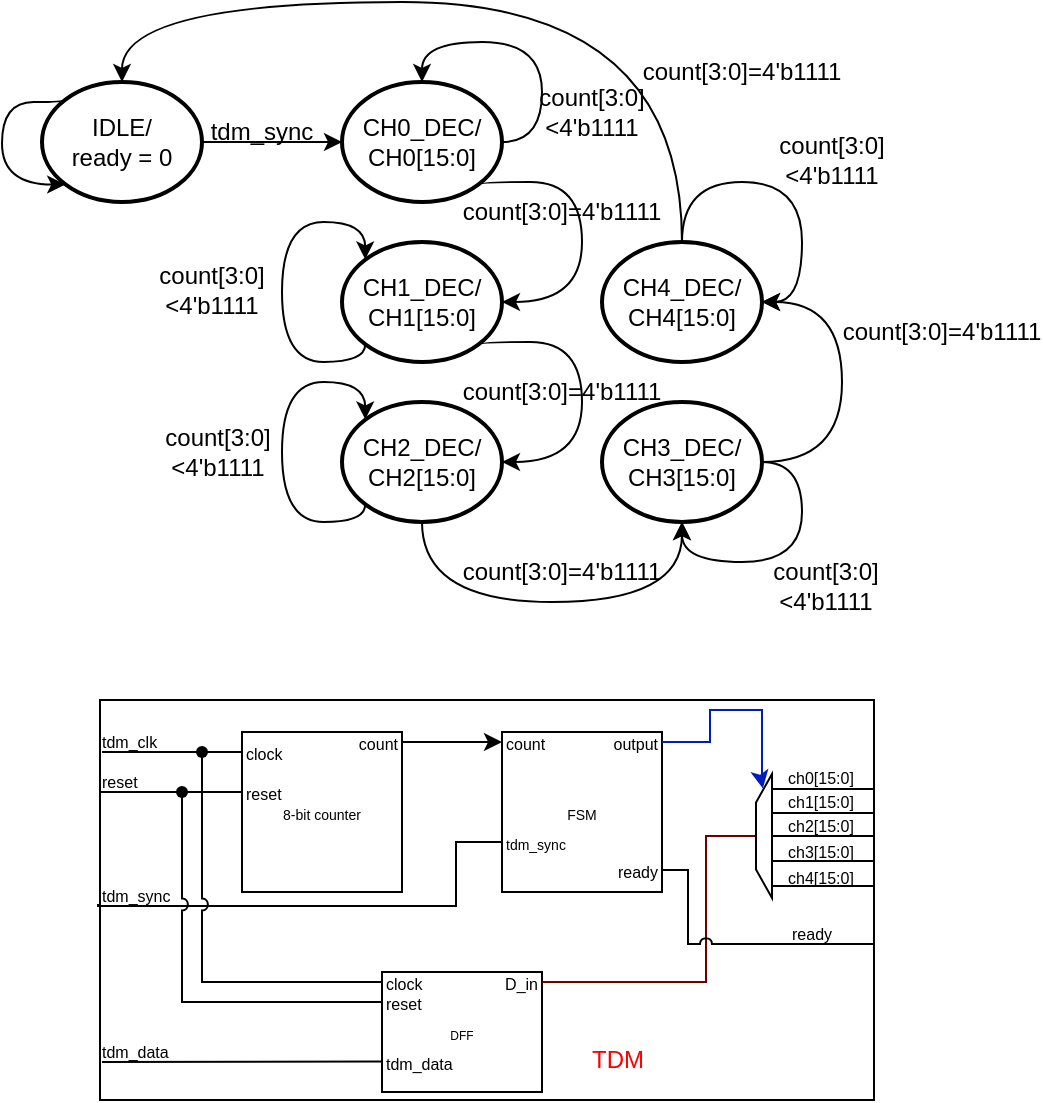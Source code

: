 <mxfile version="22.1.0" type="github">
  <diagram id="pO2yckjJLUHZ3hkfKYDs" name="Page-1">
    <mxGraphModel dx="574" dy="1122" grid="1" gridSize="1" guides="1" tooltips="1" connect="1" arrows="1" fold="1" page="1" pageScale="1" pageWidth="1169" pageHeight="827" math="0" shadow="0">
      <root>
        <mxCell id="0" />
        <mxCell id="1" parent="0" />
        <mxCell id="-irzvPiJJPFumrXj4F0A-79" value="IDLE/&lt;br&gt;ready = 0" style="strokeWidth=2;html=1;shape=mxgraph.flowchart.start_2;whiteSpace=wrap;movable=0;resizable=0;rotatable=0;deletable=0;editable=0;locked=1;connectable=0;" parent="1" vertex="1">
          <mxGeometry x="300" y="30" width="80" height="60" as="geometry" />
        </mxCell>
        <mxCell id="-irzvPiJJPFumrXj4F0A-80" value="CH0_DEC/&lt;br&gt;CH0[15:0]" style="strokeWidth=2;html=1;shape=mxgraph.flowchart.start_2;whiteSpace=wrap;movable=0;resizable=0;rotatable=0;deletable=0;editable=0;locked=1;connectable=0;" parent="1" vertex="1">
          <mxGeometry x="450" y="30" width="80" height="60" as="geometry" />
        </mxCell>
        <mxCell id="-irzvPiJJPFumrXj4F0A-81" value="CH1_DEC/&lt;br&gt;CH1[15:0]" style="strokeWidth=2;html=1;shape=mxgraph.flowchart.start_2;whiteSpace=wrap;movable=0;resizable=0;rotatable=0;deletable=0;editable=0;locked=1;connectable=0;" parent="1" vertex="1">
          <mxGeometry x="450" y="110" width="80" height="60" as="geometry" />
        </mxCell>
        <mxCell id="-irzvPiJJPFumrXj4F0A-82" value="CH4_DEC/&lt;br&gt;CH4[15:0]" style="strokeWidth=2;html=1;shape=mxgraph.flowchart.start_2;whiteSpace=wrap;movable=0;resizable=0;rotatable=0;deletable=0;editable=0;locked=1;connectable=0;" parent="1" vertex="1">
          <mxGeometry x="580" y="110" width="80" height="60" as="geometry" />
        </mxCell>
        <mxCell id="-irzvPiJJPFumrXj4F0A-83" value="CH3_DEC/&lt;br&gt;CH3[15:0]" style="strokeWidth=2;html=1;shape=mxgraph.flowchart.start_2;whiteSpace=wrap;movable=0;resizable=0;rotatable=0;deletable=0;editable=0;locked=1;connectable=0;" parent="1" vertex="1">
          <mxGeometry x="580" y="190" width="80" height="60" as="geometry" />
        </mxCell>
        <mxCell id="-irzvPiJJPFumrXj4F0A-84" value="CH2_DEC/&lt;br&gt;CH2[15:0]" style="strokeWidth=2;html=1;shape=mxgraph.flowchart.start_2;whiteSpace=wrap;movable=0;resizable=0;rotatable=0;deletable=0;editable=0;locked=1;connectable=0;" parent="1" vertex="1">
          <mxGeometry x="450" y="190" width="80" height="60" as="geometry" />
        </mxCell>
        <mxCell id="-irzvPiJJPFumrXj4F0A-85" value="" style="endArrow=classic;html=1;rounded=0;edgeStyle=orthogonalEdgeStyle;curved=1;entryX=1;entryY=0.5;entryDx=0;entryDy=0;entryPerimeter=0;exitX=0.855;exitY=0.855;exitDx=0;exitDy=0;exitPerimeter=0;movable=0;resizable=0;rotatable=0;deletable=0;editable=0;locked=1;connectable=0;" parent="1" source="-irzvPiJJPFumrXj4F0A-80" target="-irzvPiJJPFumrXj4F0A-81" edge="1">
          <mxGeometry width="50" height="50" relative="1" as="geometry">
            <mxPoint x="580" y="50" as="sourcePoint" />
            <mxPoint x="676" y="50" as="targetPoint" />
            <Array as="points">
              <mxPoint x="518" y="80" />
              <mxPoint x="570" y="80" />
              <mxPoint x="570" y="140" />
            </Array>
          </mxGeometry>
        </mxCell>
        <mxCell id="-irzvPiJJPFumrXj4F0A-86" value="" style="endArrow=classic;html=1;rounded=0;edgeStyle=orthogonalEdgeStyle;curved=1;entryX=1;entryY=0.5;entryDx=0;entryDy=0;entryPerimeter=0;exitX=0.855;exitY=0.855;exitDx=0;exitDy=0;exitPerimeter=0;movable=0;resizable=0;rotatable=0;deletable=0;editable=0;locked=1;connectable=0;" parent="1" source="-irzvPiJJPFumrXj4F0A-81" target="-irzvPiJJPFumrXj4F0A-84" edge="1">
          <mxGeometry width="50" height="50" relative="1" as="geometry">
            <mxPoint x="530" y="160" as="sourcePoint" />
            <mxPoint x="530" y="240" as="targetPoint" />
            <Array as="points">
              <mxPoint x="518" y="160" />
              <mxPoint x="570" y="160" />
              <mxPoint x="570" y="220" />
            </Array>
          </mxGeometry>
        </mxCell>
        <mxCell id="-irzvPiJJPFumrXj4F0A-87" value="" style="endArrow=classic;html=1;rounded=0;edgeStyle=orthogonalEdgeStyle;curved=1;entryX=0.5;entryY=1;entryDx=0;entryDy=0;entryPerimeter=0;exitX=0.5;exitY=1;exitDx=0;exitDy=0;exitPerimeter=0;movable=0;resizable=0;rotatable=0;deletable=0;editable=0;locked=1;connectable=0;" parent="1" source="-irzvPiJJPFumrXj4F0A-84" target="-irzvPiJJPFumrXj4F0A-83" edge="1">
          <mxGeometry width="50" height="50" relative="1" as="geometry">
            <mxPoint x="528" y="171" as="sourcePoint" />
            <mxPoint x="540" y="230" as="targetPoint" />
            <Array as="points">
              <mxPoint x="490" y="290" />
              <mxPoint x="620" y="290" />
            </Array>
          </mxGeometry>
        </mxCell>
        <mxCell id="-irzvPiJJPFumrXj4F0A-88" value="" style="endArrow=classic;html=1;rounded=0;edgeStyle=orthogonalEdgeStyle;curved=1;exitX=1;exitY=0.5;exitDx=0;exitDy=0;exitPerimeter=0;entryX=1;entryY=0.5;entryDx=0;entryDy=0;entryPerimeter=0;movable=0;resizable=0;rotatable=0;deletable=0;editable=0;locked=1;connectable=0;" parent="1" source="-irzvPiJJPFumrXj4F0A-83" target="-irzvPiJJPFumrXj4F0A-82" edge="1">
          <mxGeometry width="50" height="50" relative="1" as="geometry">
            <mxPoint x="690" y="151" as="sourcePoint" />
            <mxPoint x="730" y="240" as="targetPoint" />
            <Array as="points">
              <mxPoint x="700" y="220" />
              <mxPoint x="700" y="140" />
            </Array>
          </mxGeometry>
        </mxCell>
        <mxCell id="-irzvPiJJPFumrXj4F0A-89" value="" style="endArrow=classic;html=1;rounded=0;entryX=0;entryY=0.5;entryDx=0;entryDy=0;entryPerimeter=0;exitX=1;exitY=0.5;exitDx=0;exitDy=0;exitPerimeter=0;movable=0;resizable=0;rotatable=0;deletable=0;editable=0;locked=1;connectable=0;" parent="1" source="-irzvPiJJPFumrXj4F0A-79" target="-irzvPiJJPFumrXj4F0A-80" edge="1">
          <mxGeometry width="50" height="50" relative="1" as="geometry">
            <mxPoint x="380" y="85" as="sourcePoint" />
            <mxPoint x="430" y="35" as="targetPoint" />
          </mxGeometry>
        </mxCell>
        <mxCell id="-irzvPiJJPFumrXj4F0A-90" value="" style="endArrow=classic;html=1;rounded=0;edgeStyle=orthogonalEdgeStyle;curved=1;exitX=0.5;exitY=0;exitDx=0;exitDy=0;exitPerimeter=0;entryX=0.5;entryY=0;entryDx=0;entryDy=0;entryPerimeter=0;movable=0;resizable=0;rotatable=0;deletable=0;editable=0;locked=1;connectable=0;" parent="1" source="-irzvPiJJPFumrXj4F0A-82" target="-irzvPiJJPFumrXj4F0A-79" edge="1">
          <mxGeometry width="50" height="50" relative="1" as="geometry">
            <mxPoint x="610" y="80" as="sourcePoint" />
            <mxPoint x="610" as="targetPoint" />
            <Array as="points">
              <mxPoint x="620" y="-10" />
              <mxPoint x="340" y="-10" />
            </Array>
          </mxGeometry>
        </mxCell>
        <mxCell id="-irzvPiJJPFumrXj4F0A-91" value="tdm_sync" style="text;html=1;strokeColor=none;fillColor=none;align=center;verticalAlign=middle;whiteSpace=wrap;rounded=0;movable=0;resizable=0;rotatable=0;deletable=0;editable=0;locked=1;connectable=0;" parent="1" vertex="1">
          <mxGeometry x="380" y="40" width="60" height="30" as="geometry" />
        </mxCell>
        <mxCell id="-irzvPiJJPFumrXj4F0A-92" value="" style="endArrow=classic;html=1;rounded=0;edgeStyle=orthogonalEdgeStyle;curved=1;entryX=0.145;entryY=0.855;entryDx=0;entryDy=0;entryPerimeter=0;exitX=0.145;exitY=0.145;exitDx=0;exitDy=0;exitPerimeter=0;movable=0;resizable=0;rotatable=0;deletable=0;editable=0;locked=1;connectable=0;" parent="1" source="-irzvPiJJPFumrXj4F0A-79" target="-irzvPiJJPFumrXj4F0A-79" edge="1">
          <mxGeometry width="50" height="50" relative="1" as="geometry">
            <mxPoint x="169.97" y="140" as="sourcePoint" />
            <mxPoint x="299.97" y="140" as="targetPoint" />
            <Array as="points">
              <mxPoint x="312" y="40" />
              <mxPoint x="280" y="40" />
              <mxPoint x="280" y="81" />
            </Array>
          </mxGeometry>
        </mxCell>
        <mxCell id="-irzvPiJJPFumrXj4F0A-95" value="count[3:0]=4&#39;b1111" style="text;html=1;strokeColor=none;fillColor=none;align=center;verticalAlign=middle;whiteSpace=wrap;rounded=0;movable=0;resizable=0;rotatable=0;deletable=0;editable=0;locked=1;connectable=0;" parent="1" vertex="1">
          <mxGeometry x="530" y="80" width="60" height="30" as="geometry" />
        </mxCell>
        <mxCell id="-irzvPiJJPFumrXj4F0A-96" value="count[3:0]=4&#39;b1111" style="text;html=1;strokeColor=none;fillColor=none;align=center;verticalAlign=middle;whiteSpace=wrap;rounded=0;movable=0;resizable=0;rotatable=0;deletable=0;editable=0;locked=1;connectable=0;" parent="1" vertex="1">
          <mxGeometry x="530" y="170" width="60" height="30" as="geometry" />
        </mxCell>
        <mxCell id="-irzvPiJJPFumrXj4F0A-97" value="count[3:0]=4&#39;b1111" style="text;html=1;strokeColor=none;fillColor=none;align=center;verticalAlign=middle;whiteSpace=wrap;rounded=0;movable=0;resizable=0;rotatable=0;deletable=0;editable=0;locked=1;connectable=0;" parent="1" vertex="1">
          <mxGeometry x="530" y="260" width="60" height="30" as="geometry" />
        </mxCell>
        <mxCell id="-irzvPiJJPFumrXj4F0A-98" value="count[3:0]=4&#39;b1111" style="text;html=1;strokeColor=none;fillColor=none;align=center;verticalAlign=middle;whiteSpace=wrap;rounded=0;movable=0;resizable=0;rotatable=0;deletable=0;editable=0;locked=1;connectable=0;" parent="1" vertex="1">
          <mxGeometry x="720" y="140" width="60" height="30" as="geometry" />
        </mxCell>
        <mxCell id="-irzvPiJJPFumrXj4F0A-99" value="count[3:0]=4&#39;b1111" style="text;html=1;strokeColor=none;fillColor=none;align=center;verticalAlign=middle;whiteSpace=wrap;rounded=0;movable=0;resizable=0;rotatable=0;deletable=0;editable=0;locked=1;connectable=0;" parent="1" vertex="1">
          <mxGeometry x="620" y="10" width="60" height="30" as="geometry" />
        </mxCell>
        <mxCell id="-irzvPiJJPFumrXj4F0A-100" value="" style="endArrow=classic;html=1;rounded=0;edgeStyle=orthogonalEdgeStyle;curved=1;exitX=1;exitY=0.5;exitDx=0;exitDy=0;exitPerimeter=0;entryX=0.5;entryY=0;entryDx=0;entryDy=0;entryPerimeter=0;movable=0;resizable=0;rotatable=0;deletable=0;editable=0;locked=1;connectable=0;" parent="1" source="-irzvPiJJPFumrXj4F0A-80" target="-irzvPiJJPFumrXj4F0A-80" edge="1">
          <mxGeometry width="50" height="50" relative="1" as="geometry">
            <mxPoint x="630" y="120" as="sourcePoint" />
            <mxPoint x="350" y="40" as="targetPoint" />
            <Array as="points">
              <mxPoint x="550" y="60" />
              <mxPoint x="550" y="10" />
              <mxPoint x="490" y="10" />
            </Array>
          </mxGeometry>
        </mxCell>
        <mxCell id="-irzvPiJJPFumrXj4F0A-101" value="" style="endArrow=classic;html=1;rounded=0;edgeStyle=orthogonalEdgeStyle;curved=1;exitX=0.145;exitY=0.855;exitDx=0;exitDy=0;exitPerimeter=0;entryX=0.145;entryY=0.145;entryDx=0;entryDy=0;entryPerimeter=0;movable=0;resizable=0;rotatable=0;deletable=0;editable=0;locked=1;connectable=0;" parent="1" source="-irzvPiJJPFumrXj4F0A-81" target="-irzvPiJJPFumrXj4F0A-81" edge="1">
          <mxGeometry width="50" height="50" relative="1" as="geometry">
            <mxPoint x="400.03" y="260" as="sourcePoint" />
            <mxPoint x="360.03" y="230" as="targetPoint" />
            <Array as="points">
              <mxPoint x="462" y="170" />
              <mxPoint x="420" y="170" />
              <mxPoint x="420" y="100" />
              <mxPoint x="462" y="100" />
            </Array>
          </mxGeometry>
        </mxCell>
        <mxCell id="-irzvPiJJPFumrXj4F0A-102" value="" style="endArrow=classic;html=1;rounded=0;edgeStyle=orthogonalEdgeStyle;curved=1;exitX=0.145;exitY=0.855;exitDx=0;exitDy=0;exitPerimeter=0;entryX=0.145;entryY=0.145;entryDx=0;entryDy=0;entryPerimeter=0;movable=0;resizable=0;rotatable=0;deletable=0;editable=0;locked=1;connectable=0;" parent="1" source="-irzvPiJJPFumrXj4F0A-84" target="-irzvPiJJPFumrXj4F0A-84" edge="1">
          <mxGeometry width="50" height="50" relative="1" as="geometry">
            <mxPoint x="440" y="241" as="sourcePoint" />
            <mxPoint x="440" y="199" as="targetPoint" />
            <Array as="points">
              <mxPoint x="462" y="250" />
              <mxPoint x="420" y="250" />
              <mxPoint x="420" y="180" />
              <mxPoint x="462" y="180" />
            </Array>
          </mxGeometry>
        </mxCell>
        <mxCell id="-irzvPiJJPFumrXj4F0A-103" value="" style="endArrow=classic;html=1;rounded=0;edgeStyle=orthogonalEdgeStyle;curved=1;exitX=1;exitY=0.5;exitDx=0;exitDy=0;exitPerimeter=0;entryX=0.5;entryY=1;entryDx=0;entryDy=0;entryPerimeter=0;movable=0;resizable=0;rotatable=0;deletable=0;editable=0;locked=1;connectable=0;" parent="1" source="-irzvPiJJPFumrXj4F0A-83" target="-irzvPiJJPFumrXj4F0A-83" edge="1">
          <mxGeometry width="50" height="50" relative="1" as="geometry">
            <mxPoint x="740" y="220" as="sourcePoint" />
            <mxPoint x="700" y="190" as="targetPoint" />
            <Array as="points">
              <mxPoint x="680" y="220" />
              <mxPoint x="680" y="270" />
              <mxPoint x="620" y="270" />
            </Array>
          </mxGeometry>
        </mxCell>
        <mxCell id="-irzvPiJJPFumrXj4F0A-104" value="" style="endArrow=classic;html=1;rounded=0;edgeStyle=orthogonalEdgeStyle;curved=1;exitX=0.5;exitY=0;exitDx=0;exitDy=0;exitPerimeter=0;entryX=1;entryY=0.5;entryDx=0;entryDy=0;entryPerimeter=0;movable=0;resizable=0;rotatable=0;deletable=0;editable=0;locked=1;connectable=0;" parent="1" source="-irzvPiJJPFumrXj4F0A-82" target="-irzvPiJJPFumrXj4F0A-82" edge="1">
          <mxGeometry width="50" height="50" relative="1" as="geometry">
            <mxPoint x="710" y="70" as="sourcePoint" />
            <mxPoint x="670" y="100" as="targetPoint" />
            <Array as="points">
              <mxPoint x="620" y="80" />
              <mxPoint x="680" y="80" />
              <mxPoint x="680" y="140" />
            </Array>
          </mxGeometry>
        </mxCell>
        <mxCell id="-irzvPiJJPFumrXj4F0A-75" value="" style="rounded=0;whiteSpace=wrap;html=1;movable=0;resizable=0;rotatable=0;deletable=0;editable=0;locked=1;connectable=0;" parent="1" vertex="1">
          <mxGeometry x="329" y="339" width="387" height="200" as="geometry" />
        </mxCell>
        <mxCell id="-irzvPiJJPFumrXj4F0A-76" value="&lt;font style=&quot;font-size: 7px;&quot;&gt;FSM&lt;/font&gt;" style="rounded=0;whiteSpace=wrap;html=1;movable=0;resizable=0;rotatable=0;deletable=0;editable=0;locked=1;connectable=0;container=0;" parent="1" vertex="1">
          <mxGeometry x="530" y="355" width="80" height="80" as="geometry" />
        </mxCell>
        <mxCell id="-irzvPiJJPFumrXj4F0A-78" value="&lt;font style=&quot;font-size: 8px;&quot;&gt;count&lt;/font&gt;" style="text;html=1;strokeColor=none;fillColor=none;align=left;verticalAlign=middle;whiteSpace=wrap;rounded=0;movable=0;resizable=0;rotatable=0;deletable=0;editable=0;locked=1;connectable=0;container=0;" parent="1" vertex="1">
          <mxGeometry x="530" y="355" width="60" height="10" as="geometry" />
        </mxCell>
        <mxCell id="-irzvPiJJPFumrXj4F0A-105" value="&lt;font style=&quot;font-size: 7px;&quot;&gt;tdm_sync&lt;/font&gt;" style="text;html=1;strokeColor=none;fillColor=none;align=left;verticalAlign=middle;whiteSpace=wrap;rounded=0;movable=0;resizable=0;rotatable=0;deletable=0;editable=0;locked=1;connectable=0;container=0;" parent="1" vertex="1">
          <mxGeometry x="530" y="405" width="60" height="10" as="geometry" />
        </mxCell>
        <mxCell id="PHXaZqlkiY236tPAjjlE-12" style="edgeStyle=orthogonalEdgeStyle;rounded=0;orthogonalLoop=1;jettySize=auto;html=1;exitX=1;exitY=0.5;exitDx=0;exitDy=0;fillColor=#0050ef;strokeColor=#001DBC;entryX=0.116;entryY=0.427;entryDx=0;entryDy=0;entryPerimeter=0;movable=0;resizable=0;rotatable=0;deletable=0;editable=0;locked=1;connectable=0;" edge="1" parent="1" source="-irzvPiJJPFumrXj4F0A-106" target="PHXaZqlkiY236tPAjjlE-14">
          <mxGeometry relative="1" as="geometry">
            <mxPoint x="597" y="347" as="sourcePoint" />
            <mxPoint x="635" y="389" as="targetPoint" />
            <Array as="points">
              <mxPoint x="634" y="360" />
              <mxPoint x="634" y="344" />
              <mxPoint x="660" y="344" />
              <mxPoint x="660" y="381" />
              <mxPoint x="660" y="381" />
            </Array>
          </mxGeometry>
        </mxCell>
        <mxCell id="-irzvPiJJPFumrXj4F0A-106" value="&lt;font style=&quot;font-size: 8px;&quot;&gt;output&lt;/font&gt;" style="text;html=1;strokeColor=none;fillColor=none;align=right;verticalAlign=middle;whiteSpace=wrap;rounded=0;movable=0;resizable=0;rotatable=0;deletable=0;editable=0;locked=1;connectable=0;container=0;" parent="1" vertex="1">
          <mxGeometry x="550" y="355" width="60" height="10" as="geometry" />
        </mxCell>
        <mxCell id="-irzvPiJJPFumrXj4F0A-117" value="&lt;font style=&quot;font-size: 6px;&quot;&gt;DFF&lt;/font&gt;" style="rounded=0;whiteSpace=wrap;html=1;movable=0;resizable=0;rotatable=0;deletable=0;editable=0;locked=1;connectable=0;container=0;" parent="1" vertex="1">
          <mxGeometry x="470" y="475" width="80" height="60" as="geometry" />
        </mxCell>
        <mxCell id="-irzvPiJJPFumrXj4F0A-118" value="&lt;font style=&quot;font-size: 7px;&quot;&gt;8-bit counter&lt;/font&gt;" style="rounded=0;whiteSpace=wrap;html=1;movable=0;resizable=0;rotatable=0;deletable=0;editable=0;locked=1;connectable=0;container=0;" parent="1" vertex="1">
          <mxGeometry x="400" y="355" width="80" height="80" as="geometry" />
        </mxCell>
        <mxCell id="-irzvPiJJPFumrXj4F0A-119" value="&lt;font style=&quot;font-size: 8px;&quot;&gt;clock&lt;/font&gt;" style="text;html=1;strokeColor=none;fillColor=none;align=left;verticalAlign=middle;whiteSpace=wrap;rounded=0;movable=0;resizable=0;rotatable=0;deletable=0;editable=0;locked=1;connectable=0;container=0;" parent="1" vertex="1">
          <mxGeometry x="400" y="360" width="60" height="10" as="geometry" />
        </mxCell>
        <mxCell id="-irzvPiJJPFumrXj4F0A-120" value="&lt;span style=&quot;font-size: 8px;&quot;&gt;reset&lt;/span&gt;" style="text;html=1;strokeColor=none;fillColor=none;align=left;verticalAlign=middle;whiteSpace=wrap;rounded=0;movable=0;resizable=0;rotatable=0;deletable=0;editable=0;locked=1;connectable=0;container=0;" parent="1" vertex="1">
          <mxGeometry x="400" y="380" width="60" height="10" as="geometry" />
        </mxCell>
        <mxCell id="PHXaZqlkiY236tPAjjlE-7" style="edgeStyle=orthogonalEdgeStyle;rounded=0;orthogonalLoop=1;jettySize=auto;html=1;entryX=0;entryY=0.5;entryDx=0;entryDy=0;movable=0;resizable=0;rotatable=0;deletable=0;editable=0;locked=1;connectable=0;" edge="1" parent="1" source="-irzvPiJJPFumrXj4F0A-121" target="-irzvPiJJPFumrXj4F0A-78">
          <mxGeometry relative="1" as="geometry">
            <mxPoint x="519.784" y="373" as="targetPoint" />
          </mxGeometry>
        </mxCell>
        <mxCell id="-irzvPiJJPFumrXj4F0A-121" value="&lt;span style=&quot;font-size: 8px;&quot;&gt;count&lt;/span&gt;" style="text;html=1;strokeColor=none;fillColor=none;align=right;verticalAlign=middle;whiteSpace=wrap;rounded=0;movable=0;resizable=0;rotatable=0;deletable=0;editable=0;locked=1;connectable=0;container=0;" parent="1" vertex="1">
          <mxGeometry x="420" y="355" width="60" height="10" as="geometry" />
        </mxCell>
        <mxCell id="-irzvPiJJPFumrXj4F0A-122" value="&lt;font style=&quot;font-size: 8px;&quot;&gt;clock&lt;/font&gt;" style="text;html=1;strokeColor=none;fillColor=none;align=left;verticalAlign=middle;whiteSpace=wrap;rounded=0;movable=0;resizable=0;rotatable=0;deletable=0;editable=0;locked=1;connectable=0;container=0;" parent="1" vertex="1">
          <mxGeometry x="470" y="475" width="60" height="10" as="geometry" />
        </mxCell>
        <mxCell id="-irzvPiJJPFumrXj4F0A-123" value="&lt;span style=&quot;font-size: 8px;&quot;&gt;reset&lt;/span&gt;" style="text;html=1;strokeColor=none;fillColor=none;align=left;verticalAlign=middle;whiteSpace=wrap;rounded=0;movable=0;resizable=0;rotatable=0;deletable=0;editable=0;locked=1;connectable=0;container=0;" parent="1" vertex="1">
          <mxGeometry x="470" y="485" width="60" height="10" as="geometry" />
        </mxCell>
        <mxCell id="-irzvPiJJPFumrXj4F0A-124" value="&lt;font style=&quot;font-size: 8px;&quot;&gt;tdm_data&lt;/font&gt;" style="text;html=1;strokeColor=none;fillColor=none;align=left;verticalAlign=middle;whiteSpace=wrap;rounded=0;movable=0;resizable=0;rotatable=0;deletable=0;editable=0;locked=1;connectable=0;container=0;" parent="1" vertex="1">
          <mxGeometry x="470" y="515" width="60" height="10" as="geometry" />
        </mxCell>
        <mxCell id="-irzvPiJJPFumrXj4F0A-125" value="" style="endArrow=none;html=1;rounded=0;endFill=0;movable=0;resizable=0;rotatable=0;deletable=0;editable=0;locked=1;connectable=0;entryX=0.005;entryY=0.515;entryDx=0;entryDy=0;entryPerimeter=0;" parent="1" edge="1" target="PHXaZqlkiY236tPAjjlE-1">
          <mxGeometry width="50" height="50" relative="1" as="geometry">
            <mxPoint x="330" y="365" as="sourcePoint" />
            <mxPoint x="400" y="364.76" as="targetPoint" />
          </mxGeometry>
        </mxCell>
        <mxCell id="-irzvPiJJPFumrXj4F0A-129" value="" style="endArrow=none;html=1;rounded=0;endFill=0;movable=0;resizable=0;rotatable=0;deletable=0;editable=0;locked=1;connectable=0;" parent="1" edge="1" source="PHXaZqlkiY236tPAjjlE-4">
          <mxGeometry width="50" height="50" relative="1" as="geometry">
            <mxPoint x="370" y="492" as="sourcePoint" />
            <mxPoint x="370" y="385" as="targetPoint" />
          </mxGeometry>
        </mxCell>
        <mxCell id="-irzvPiJJPFumrXj4F0A-134" value="" style="endArrow=none;html=1;rounded=0;endFill=0;movable=0;resizable=0;rotatable=0;deletable=0;editable=0;locked=1;connectable=0;" parent="1" edge="1">
          <mxGeometry width="50" height="50" relative="1" as="geometry">
            <mxPoint x="330" y="520" as="sourcePoint" />
            <mxPoint x="470" y="519.76" as="targetPoint" />
          </mxGeometry>
        </mxCell>
        <mxCell id="PHXaZqlkiY236tPAjjlE-13" style="edgeStyle=orthogonalEdgeStyle;rounded=0;orthogonalLoop=1;jettySize=auto;html=1;exitX=1;exitY=0.5;exitDx=0;exitDy=0;entryX=0.5;entryY=1;entryDx=0;entryDy=0;fillColor=#a20025;strokeColor=#6F0000;endArrow=none;endFill=0;jumpStyle=arc;movable=0;resizable=0;rotatable=0;deletable=0;editable=0;locked=1;connectable=0;" edge="1" parent="1" source="-irzvPiJJPFumrXj4F0A-135" target="PHXaZqlkiY236tPAjjlE-14">
          <mxGeometry relative="1" as="geometry">
            <mxPoint x="648.75" y="395.0" as="targetPoint" />
            <Array as="points">
              <mxPoint x="632" y="480" />
              <mxPoint x="632" y="407" />
            </Array>
          </mxGeometry>
        </mxCell>
        <mxCell id="-irzvPiJJPFumrXj4F0A-135" value="&lt;span style=&quot;font-size: 8px;&quot;&gt;D_in&lt;/span&gt;" style="text;html=1;strokeColor=none;fillColor=none;align=right;verticalAlign=middle;whiteSpace=wrap;rounded=0;movable=0;resizable=0;rotatable=0;deletable=0;editable=0;locked=1;connectable=0;container=0;" parent="1" vertex="1">
          <mxGeometry x="490" y="475" width="60" height="10" as="geometry" />
        </mxCell>
        <mxCell id="-irzvPiJJPFumrXj4F0A-139" value="&lt;span style=&quot;font-size: 8px;&quot;&gt;ch4[15:0]&lt;/span&gt;" style="text;html=1;strokeColor=none;fillColor=none;align=left;verticalAlign=middle;whiteSpace=wrap;rounded=0;movable=0;resizable=0;rotatable=0;deletable=0;editable=0;locked=1;connectable=0;container=0;" parent="1" vertex="1">
          <mxGeometry x="671" y="422" width="60" height="10" as="geometry" />
        </mxCell>
        <mxCell id="-irzvPiJJPFumrXj4F0A-140" value="&lt;span style=&quot;font-size: 8px;&quot;&gt;ch3[15:0]&lt;/span&gt;" style="text;html=1;strokeColor=none;fillColor=none;align=left;verticalAlign=middle;whiteSpace=wrap;rounded=0;movable=0;resizable=0;rotatable=0;deletable=0;editable=0;locked=1;connectable=0;container=0;" parent="1" vertex="1">
          <mxGeometry x="671" y="409" width="60" height="10" as="geometry" />
        </mxCell>
        <mxCell id="-irzvPiJJPFumrXj4F0A-141" value="&lt;span style=&quot;font-size: 8px;&quot;&gt;ch1[15:0]&lt;/span&gt;" style="text;html=1;strokeColor=none;fillColor=none;align=left;verticalAlign=middle;whiteSpace=wrap;rounded=0;movable=0;resizable=0;rotatable=0;deletable=0;editable=0;locked=1;connectable=0;container=0;" parent="1" vertex="1">
          <mxGeometry x="671" y="384" width="60" height="10" as="geometry" />
        </mxCell>
        <mxCell id="-irzvPiJJPFumrXj4F0A-142" value="&lt;span style=&quot;font-size: 8px;&quot;&gt;ch2[15:0]&lt;/span&gt;" style="text;html=1;strokeColor=none;fillColor=none;align=left;verticalAlign=middle;whiteSpace=wrap;rounded=0;movable=0;resizable=0;rotatable=0;deletable=0;editable=0;locked=1;connectable=0;container=0;" parent="1" vertex="1">
          <mxGeometry x="671" y="396" width="60" height="10" as="geometry" />
        </mxCell>
        <mxCell id="-irzvPiJJPFumrXj4F0A-143" value="&lt;span style=&quot;font-size: 8px;&quot;&gt;ch0[15:0]&lt;/span&gt;" style="text;html=1;strokeColor=none;fillColor=none;align=left;verticalAlign=middle;whiteSpace=wrap;rounded=0;movable=0;resizable=0;rotatable=0;deletable=0;editable=0;locked=1;connectable=0;container=0;" parent="1" vertex="1">
          <mxGeometry x="671" y="372" width="60" height="10" as="geometry" />
        </mxCell>
        <mxCell id="PHXaZqlkiY236tPAjjlE-9" style="edgeStyle=orthogonalEdgeStyle;rounded=0;orthogonalLoop=1;jettySize=auto;html=1;exitX=0;exitY=1;exitDx=0;exitDy=0;entryX=0;entryY=0.5;entryDx=0;entryDy=0;endArrow=none;endFill=0;movable=0;resizable=0;rotatable=0;deletable=0;editable=0;locked=1;connectable=0;" edge="1" parent="1" source="-irzvPiJJPFumrXj4F0A-144" target="-irzvPiJJPFumrXj4F0A-105">
          <mxGeometry relative="1" as="geometry">
            <Array as="points">
              <mxPoint x="507" y="442" />
              <mxPoint x="507" y="410" />
            </Array>
          </mxGeometry>
        </mxCell>
        <mxCell id="-irzvPiJJPFumrXj4F0A-144" value="&lt;span style=&quot;font-size: 8px;&quot;&gt;tdm_sync&lt;/span&gt;" style="text;html=1;strokeColor=none;fillColor=none;align=left;verticalAlign=middle;whiteSpace=wrap;rounded=0;movable=0;resizable=0;rotatable=0;deletable=0;editable=0;locked=1;connectable=0;container=0;" parent="1" vertex="1">
          <mxGeometry x="328" y="431" width="60" height="10" as="geometry" />
        </mxCell>
        <mxCell id="-irzvPiJJPFumrXj4F0A-145" value="&lt;span style=&quot;font-size: 8px;&quot;&gt;tdm_data&lt;/span&gt;" style="text;html=1;strokeColor=none;fillColor=none;align=left;verticalAlign=middle;whiteSpace=wrap;rounded=0;movable=0;resizable=0;rotatable=0;deletable=0;editable=0;locked=1;connectable=0;container=0;" parent="1" vertex="1">
          <mxGeometry x="328" y="509" width="60" height="10" as="geometry" />
        </mxCell>
        <mxCell id="-irzvPiJJPFumrXj4F0A-146" value="&lt;span style=&quot;font-size: 8px;&quot;&gt;tdm_clk&lt;/span&gt;" style="text;html=1;strokeColor=none;fillColor=none;align=left;verticalAlign=middle;whiteSpace=wrap;rounded=0;movable=0;resizable=0;rotatable=0;deletable=0;editable=0;locked=1;connectable=0;container=0;" parent="1" vertex="1">
          <mxGeometry x="328" y="354" width="60" height="10" as="geometry" />
        </mxCell>
        <mxCell id="-irzvPiJJPFumrXj4F0A-147" value="&lt;span style=&quot;font-size: 8px;&quot;&gt;reset&lt;/span&gt;" style="text;html=1;strokeColor=none;fillColor=none;align=left;verticalAlign=middle;whiteSpace=wrap;rounded=0;movable=0;resizable=0;rotatable=0;deletable=0;editable=0;locked=1;connectable=0;container=0;" parent="1" vertex="1">
          <mxGeometry x="328" y="374" width="60" height="10" as="geometry" />
        </mxCell>
        <mxCell id="-irzvPiJJPFumrXj4F0A-148" value="&lt;font color=&quot;#ff0000&quot;&gt;TDM&lt;/font&gt;" style="text;html=1;strokeColor=none;fillColor=none;align=center;verticalAlign=middle;whiteSpace=wrap;rounded=0;container=0;movable=0;resizable=0;rotatable=0;deletable=0;editable=0;locked=1;connectable=0;" parent="1" vertex="1">
          <mxGeometry x="558" y="504" width="60" height="30" as="geometry" />
        </mxCell>
        <mxCell id="PHXaZqlkiY236tPAjjlE-2" style="edgeStyle=orthogonalEdgeStyle;rounded=0;orthogonalLoop=1;jettySize=auto;html=1;entryX=0;entryY=0.5;entryDx=0;entryDy=0;endArrow=none;endFill=0;movable=0;resizable=0;rotatable=0;deletable=0;editable=0;locked=1;connectable=0;" edge="1" parent="1" source="PHXaZqlkiY236tPAjjlE-1" target="-irzvPiJJPFumrXj4F0A-119">
          <mxGeometry relative="1" as="geometry" />
        </mxCell>
        <mxCell id="PHXaZqlkiY236tPAjjlE-3" style="edgeStyle=orthogonalEdgeStyle;rounded=0;orthogonalLoop=1;jettySize=auto;html=1;entryX=0;entryY=0.5;entryDx=0;entryDy=0;endArrow=none;endFill=0;jumpStyle=arc;movable=0;resizable=0;rotatable=0;deletable=0;editable=0;locked=1;connectable=0;" edge="1" parent="1" source="PHXaZqlkiY236tPAjjlE-1" target="-irzvPiJJPFumrXj4F0A-122">
          <mxGeometry relative="1" as="geometry">
            <mxPoint x="435" y="473" as="targetPoint" />
            <Array as="points">
              <mxPoint x="380" y="480" />
            </Array>
          </mxGeometry>
        </mxCell>
        <mxCell id="PHXaZqlkiY236tPAjjlE-1" value="" style="shape=waypoint;sketch=0;fillStyle=solid;size=6;pointerEvents=1;points=[];fillColor=none;resizable=0;rotatable=0;perimeter=centerPerimeter;snapToPoint=1;movable=0;deletable=0;editable=0;locked=1;connectable=0;" vertex="1" parent="1">
          <mxGeometry x="370" y="355" width="20" height="20" as="geometry" />
        </mxCell>
        <mxCell id="PHXaZqlkiY236tPAjjlE-6" style="edgeStyle=orthogonalEdgeStyle;rounded=0;orthogonalLoop=1;jettySize=auto;html=1;entryX=0;entryY=0.5;entryDx=0;entryDy=0;endArrow=none;endFill=0;movable=0;resizable=0;rotatable=0;deletable=0;editable=0;locked=1;connectable=0;" edge="1" parent="1" source="PHXaZqlkiY236tPAjjlE-4" target="-irzvPiJJPFumrXj4F0A-120">
          <mxGeometry relative="1" as="geometry">
            <mxPoint x="394" y="386" as="targetPoint" />
          </mxGeometry>
        </mxCell>
        <mxCell id="PHXaZqlkiY236tPAjjlE-11" style="edgeStyle=orthogonalEdgeStyle;rounded=0;orthogonalLoop=1;jettySize=auto;html=1;entryX=0;entryY=0.5;entryDx=0;entryDy=0;endArrow=none;endFill=0;jumpStyle=arc;movable=0;resizable=0;rotatable=0;deletable=0;editable=0;locked=1;connectable=0;" edge="1" parent="1" source="PHXaZqlkiY236tPAjjlE-4" target="-irzvPiJJPFumrXj4F0A-123">
          <mxGeometry relative="1" as="geometry">
            <Array as="points">
              <mxPoint x="370" y="490" />
            </Array>
          </mxGeometry>
        </mxCell>
        <mxCell id="PHXaZqlkiY236tPAjjlE-4" value="" style="shape=waypoint;sketch=0;fillStyle=solid;size=6;pointerEvents=1;points=[];fillColor=none;resizable=0;rotatable=0;perimeter=centerPerimeter;snapToPoint=1;movable=0;deletable=0;editable=0;locked=1;connectable=0;" vertex="1" parent="1">
          <mxGeometry x="360" y="375" width="20" height="20" as="geometry" />
        </mxCell>
        <mxCell id="PHXaZqlkiY236tPAjjlE-8" style="edgeStyle=orthogonalEdgeStyle;rounded=0;orthogonalLoop=1;jettySize=auto;html=1;exitX=0;exitY=1;exitDx=0;exitDy=0;entryX=0.008;entryY=0.539;entryDx=0;entryDy=0;entryPerimeter=0;endArrow=none;endFill=0;movable=0;resizable=0;rotatable=0;deletable=0;editable=0;locked=1;connectable=0;" edge="1" parent="1">
          <mxGeometry relative="1" as="geometry">
            <mxPoint x="329" y="385" as="sourcePoint" />
            <mxPoint x="369" y="386" as="targetPoint" />
            <Array as="points">
              <mxPoint x="369" y="385" />
            </Array>
          </mxGeometry>
        </mxCell>
        <mxCell id="PHXaZqlkiY236tPAjjlE-16" style="edgeStyle=orthogonalEdgeStyle;rounded=0;orthogonalLoop=1;jettySize=auto;html=1;exitX=0.5;exitY=0;exitDx=0;exitDy=0;endArrow=none;endFill=0;movable=0;resizable=0;rotatable=0;deletable=0;editable=0;locked=1;connectable=0;" edge="1" parent="1">
          <mxGeometry relative="1" as="geometry">
            <mxPoint x="716" y="407" as="targetPoint" />
            <mxPoint x="665" y="407" as="sourcePoint" />
          </mxGeometry>
        </mxCell>
        <mxCell id="PHXaZqlkiY236tPAjjlE-18" style="edgeStyle=orthogonalEdgeStyle;rounded=0;orthogonalLoop=1;jettySize=auto;html=1;exitX=0.25;exitY=1;exitDx=0;exitDy=0;exitPerimeter=0;endArrow=none;endFill=0;movable=0;resizable=0;rotatable=0;deletable=0;editable=0;locked=1;connectable=0;" edge="1" parent="1">
          <mxGeometry relative="1" as="geometry">
            <mxPoint x="716" y="383.533" as="targetPoint" />
            <mxPoint x="665" y="383.5" as="sourcePoint" />
          </mxGeometry>
        </mxCell>
        <mxCell id="PHXaZqlkiY236tPAjjlE-19" style="edgeStyle=orthogonalEdgeStyle;rounded=0;orthogonalLoop=1;jettySize=auto;html=1;exitX=0.75;exitY=1;exitDx=0;exitDy=0;exitPerimeter=0;endArrow=none;endFill=0;movable=0;resizable=0;rotatable=0;deletable=0;editable=0;locked=1;connectable=0;" edge="1" parent="1">
          <mxGeometry relative="1" as="geometry">
            <mxPoint x="716" y="419.467" as="targetPoint" />
            <mxPoint x="665.0" y="419.5" as="sourcePoint" />
          </mxGeometry>
        </mxCell>
        <mxCell id="PHXaZqlkiY236tPAjjlE-20" style="edgeStyle=orthogonalEdgeStyle;rounded=0;orthogonalLoop=1;jettySize=auto;html=1;exitX=1;exitY=1;exitDx=0;exitDy=0;exitPerimeter=0;endArrow=none;endFill=0;movable=0;resizable=0;rotatable=0;deletable=0;editable=0;locked=1;connectable=0;" edge="1" parent="1">
          <mxGeometry relative="1" as="geometry">
            <mxPoint x="716" y="432" as="targetPoint" />
            <mxPoint x="665.0" y="432.0" as="sourcePoint" />
          </mxGeometry>
        </mxCell>
        <mxCell id="PHXaZqlkiY236tPAjjlE-14" value="" style="verticalLabelPosition=middle;verticalAlign=middle;html=1;shape=trapezoid;perimeter=trapezoidPerimeter;whiteSpace=wrap;size=0.23;arcSize=10;flipV=1;labelPosition=center;align=center;rotation=90;points=[[0,0,0,0,0],[0,0.25,0,0,0],[0,0.5,0,0,0],[0,0.75,0,0,0],[0,1,0,0,0],[0.25,0,0,0,0],[0.25,1,0,0,0],[0.48,0,0,0,-19],[0.5,0,0,0,0],[0.5,1,0,0,0],[0.75,0,0,0,0],[0.75,1,0,0,0],[1,0,0,0,0],[1,0.25,0,0,0],[1,0.33,0,0,0],[1,0.5,0,0,0],[1,0.67,0,0,0],[1,0.75,0,0,0],[1,1,0,0,0]];movable=0;resizable=0;rotatable=0;deletable=0;editable=0;locked=1;connectable=0;" vertex="1" parent="1">
          <mxGeometry x="630" y="403" width="62" height="8" as="geometry" />
        </mxCell>
        <mxCell id="PHXaZqlkiY236tPAjjlE-22" style="edgeStyle=orthogonalEdgeStyle;rounded=0;orthogonalLoop=1;jettySize=auto;html=1;exitX=0.75;exitY=1;exitDx=0;exitDy=0;exitPerimeter=0;endArrow=none;endFill=0;movable=0;resizable=0;rotatable=0;deletable=0;editable=0;locked=1;connectable=0;" edge="1" parent="1">
          <mxGeometry relative="1" as="geometry">
            <mxPoint x="716" y="395.467" as="targetPoint" />
            <mxPoint x="665.0" y="395.5" as="sourcePoint" />
          </mxGeometry>
        </mxCell>
        <mxCell id="PHXaZqlkiY236tPAjjlE-24" value="count[3:0]&amp;lt;4&#39;b1111" style="text;html=1;strokeColor=none;fillColor=none;align=center;verticalAlign=middle;whiteSpace=wrap;rounded=0;movable=0;resizable=0;rotatable=0;deletable=0;editable=0;locked=1;connectable=0;" vertex="1" parent="1">
          <mxGeometry x="545" y="30" width="60" height="30" as="geometry" />
        </mxCell>
        <mxCell id="PHXaZqlkiY236tPAjjlE-26" value="count[3:0]&amp;lt;4&#39;b1111" style="text;html=1;strokeColor=none;fillColor=none;align=center;verticalAlign=middle;whiteSpace=wrap;rounded=0;movable=0;resizable=0;rotatable=0;deletable=0;editable=0;locked=1;connectable=0;" vertex="1" parent="1">
          <mxGeometry x="355" y="119" width="60" height="30" as="geometry" />
        </mxCell>
        <mxCell id="PHXaZqlkiY236tPAjjlE-27" value="count[3:0]&amp;lt;4&#39;b1111" style="text;html=1;strokeColor=none;fillColor=none;align=center;verticalAlign=middle;whiteSpace=wrap;rounded=0;movable=0;resizable=0;rotatable=0;deletable=0;editable=0;locked=1;connectable=0;" vertex="1" parent="1">
          <mxGeometry x="358" y="200" width="60" height="30" as="geometry" />
        </mxCell>
        <mxCell id="PHXaZqlkiY236tPAjjlE-28" value="count[3:0]&amp;lt;4&#39;b1111" style="text;html=1;strokeColor=none;fillColor=none;align=center;verticalAlign=middle;whiteSpace=wrap;rounded=0;movable=0;resizable=0;rotatable=0;deletable=0;editable=0;locked=1;connectable=0;" vertex="1" parent="1">
          <mxGeometry x="662" y="267" width="60" height="30" as="geometry" />
        </mxCell>
        <mxCell id="PHXaZqlkiY236tPAjjlE-29" value="count[3:0]&amp;lt;4&#39;b1111" style="text;html=1;strokeColor=none;fillColor=none;align=center;verticalAlign=middle;whiteSpace=wrap;rounded=0;movable=0;resizable=0;rotatable=0;deletable=0;editable=0;locked=1;connectable=0;" vertex="1" parent="1">
          <mxGeometry x="665" y="54" width="60" height="30" as="geometry" />
        </mxCell>
        <mxCell id="PHXaZqlkiY236tPAjjlE-34" style="edgeStyle=orthogonalEdgeStyle;rounded=0;orthogonalLoop=1;jettySize=auto;html=1;exitX=1;exitY=0.5;exitDx=0;exitDy=0;endArrow=none;endFill=0;jumpStyle=arc;movable=0;resizable=0;rotatable=0;deletable=0;editable=0;locked=1;connectable=0;" edge="1" parent="1" source="PHXaZqlkiY236tPAjjlE-30">
          <mxGeometry relative="1" as="geometry">
            <mxPoint x="716" y="461" as="targetPoint" />
            <Array as="points">
              <mxPoint x="623" y="424" />
              <mxPoint x="623" y="461" />
            </Array>
          </mxGeometry>
        </mxCell>
        <mxCell id="PHXaZqlkiY236tPAjjlE-30" value="&lt;span style=&quot;font-size: 8px;&quot;&gt;ready&lt;/span&gt;" style="text;html=1;strokeColor=none;fillColor=none;align=right;verticalAlign=middle;whiteSpace=wrap;rounded=0;movable=0;resizable=0;rotatable=0;deletable=0;editable=0;locked=1;connectable=0;container=0;" vertex="1" parent="1">
          <mxGeometry x="550" y="419" width="60" height="10" as="geometry" />
        </mxCell>
        <mxCell id="PHXaZqlkiY236tPAjjlE-35" value="&lt;span style=&quot;font-size: 8px;&quot;&gt;ready&lt;/span&gt;" style="text;html=1;strokeColor=none;fillColor=none;align=left;verticalAlign=middle;whiteSpace=wrap;rounded=0;movable=0;resizable=0;rotatable=0;deletable=0;editable=0;locked=1;connectable=0;container=0;" vertex="1" parent="1">
          <mxGeometry x="673" y="450" width="60" height="10" as="geometry" />
        </mxCell>
      </root>
    </mxGraphModel>
  </diagram>
</mxfile>
